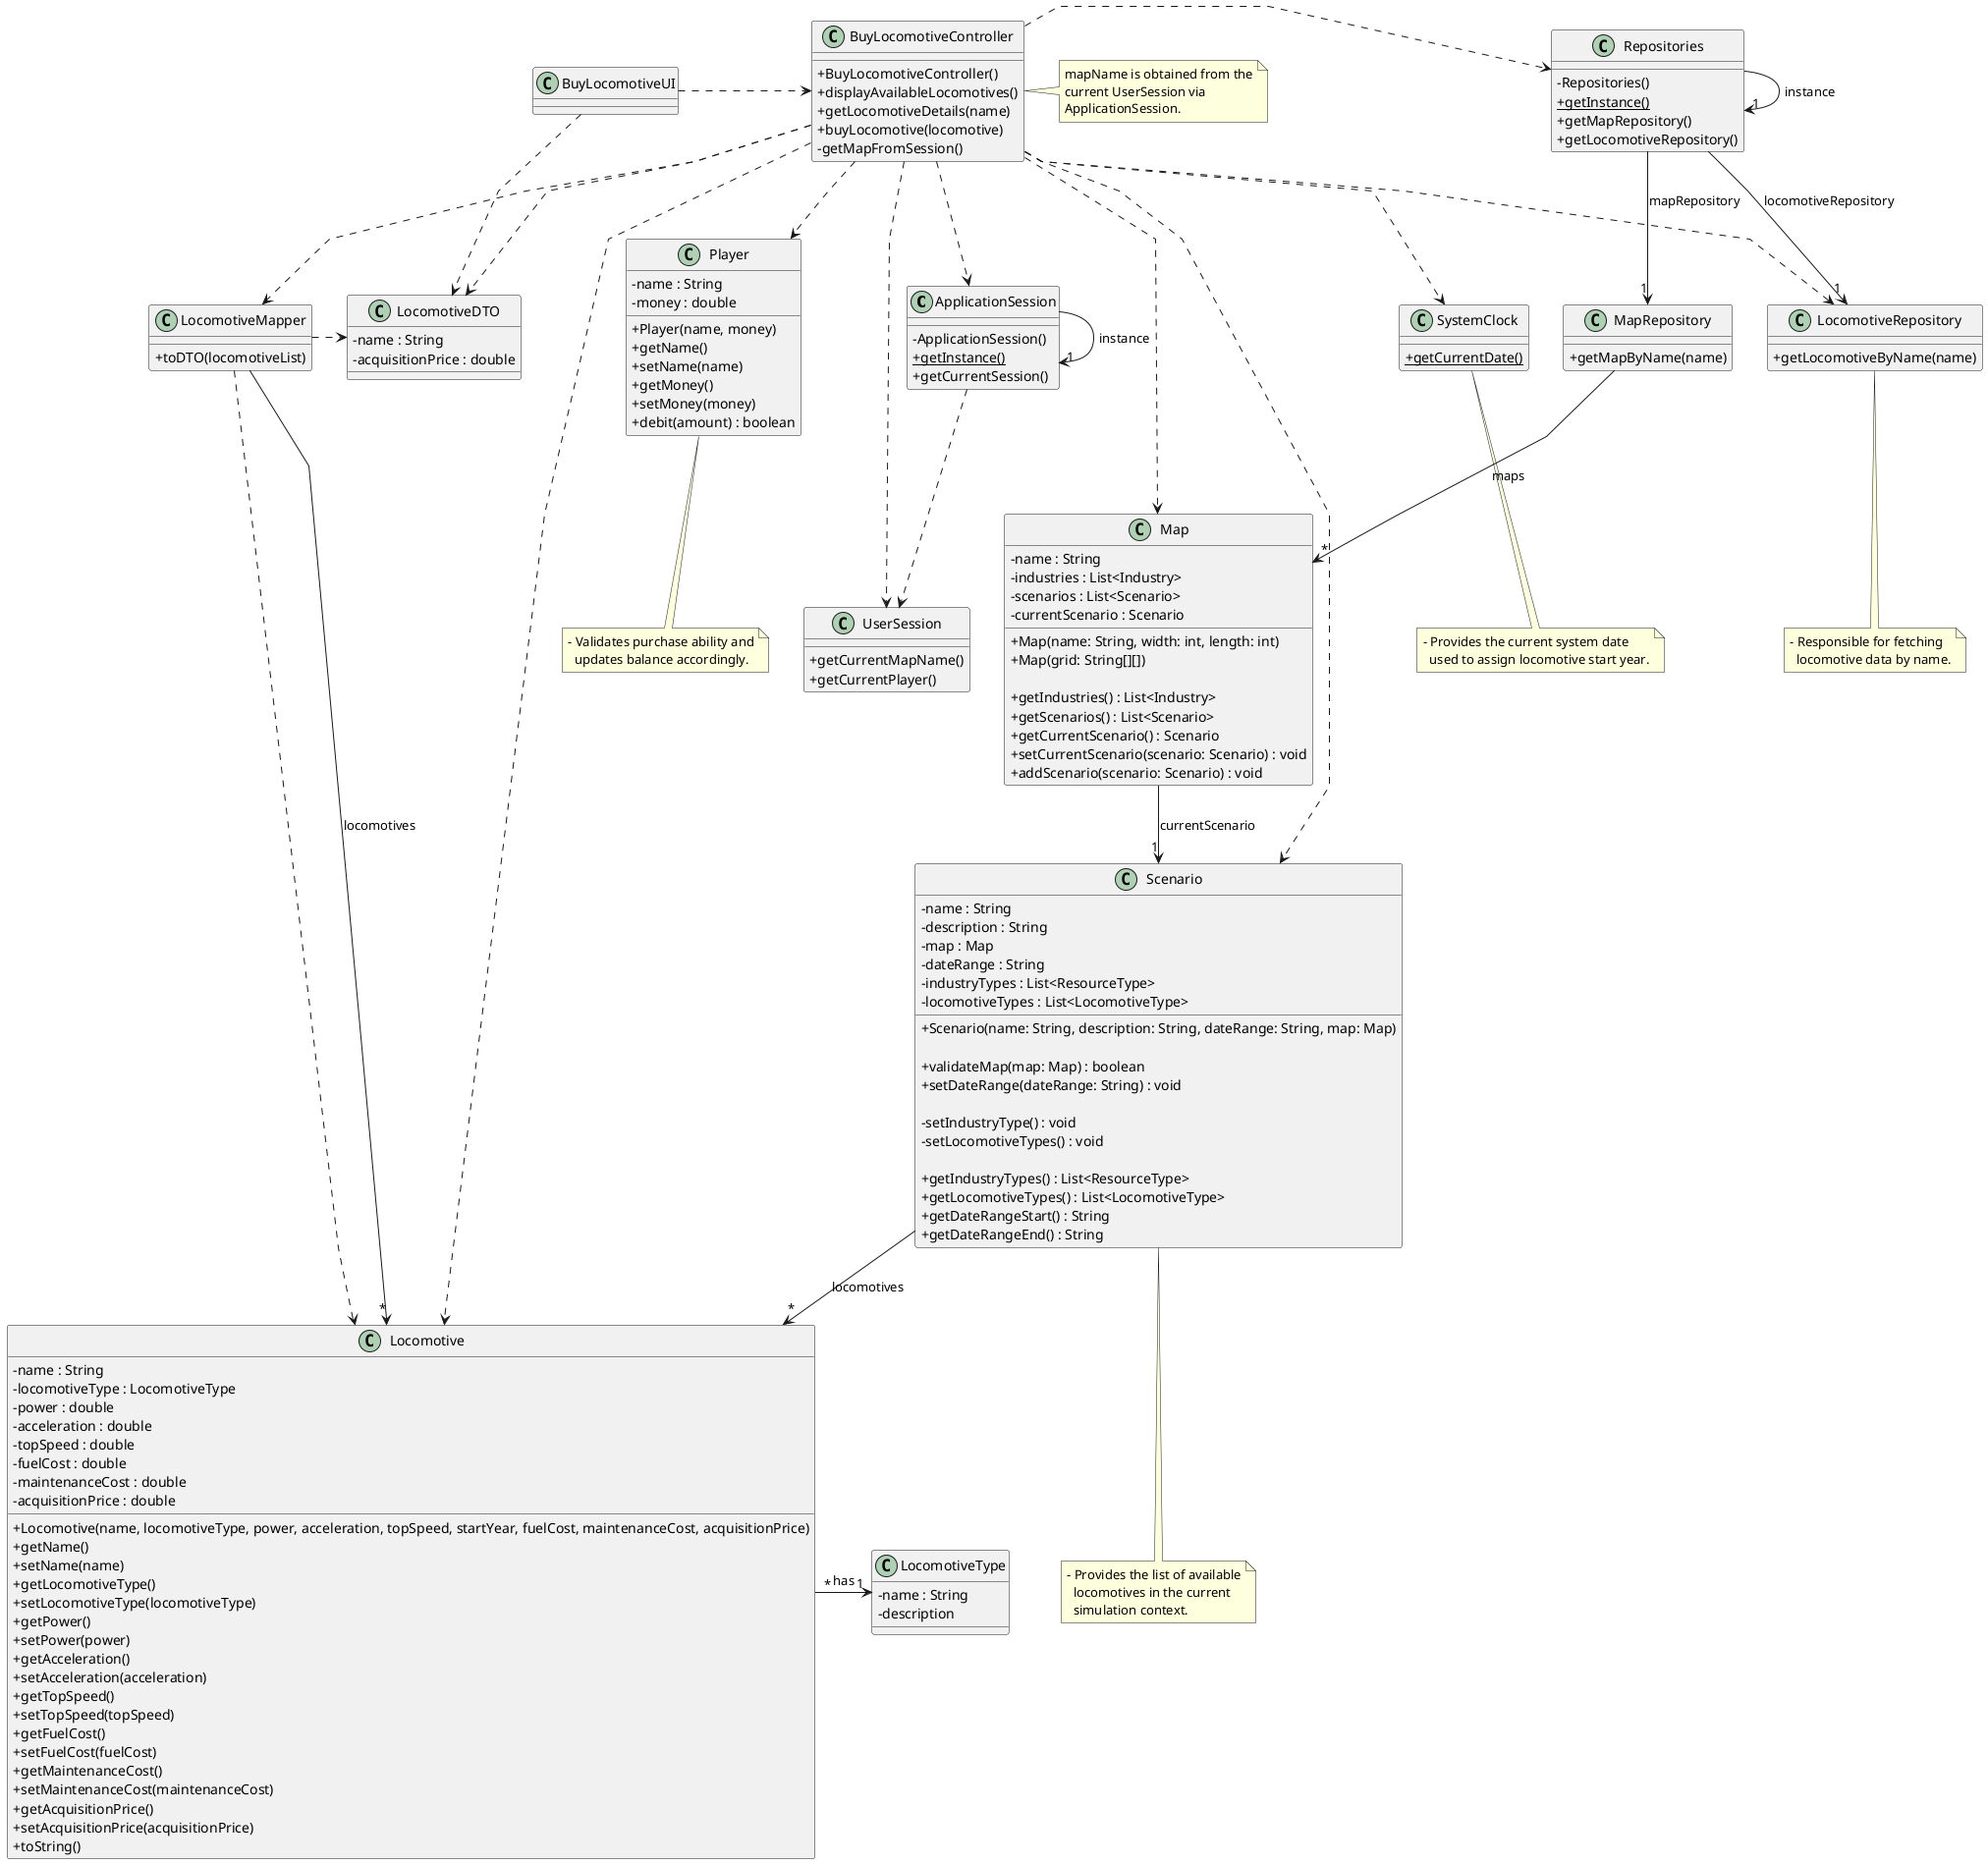 @startuml
skinparam packageStyle rectangle
skinparam shadowing false
skinparam linetype polyline
skinparam classAttributeIconSize 0

class ApplicationSession {
    - ApplicationSession()
    + {static} getInstance()
    + getCurrentSession()
}

class UserSession {
    + getCurrentMapName()
    + getCurrentPlayer()
}

class Repositories {
    - Repositories()
    + {static} getInstance()
    + getMapRepository()
    + getLocomotiveRepository()
}

class MapRepository {
    + getMapByName(name)
}

class LocomotiveRepository {
    + getLocomotiveByName(name)
}

class Map {
    - name : String
    - industries : List<Industry>
    - scenarios : List<Scenario>
    - currentScenario : Scenario

    + Map(name: String, width: int, length: int)
    + Map(grid: String[][])

    + getIndustries() : List<Industry>
    + getScenarios() : List<Scenario>
    + getCurrentScenario() : Scenario
    + setCurrentScenario(scenario: Scenario) : void
    + addScenario(scenario: Scenario) : void
}



class Scenario {
    - name : String
    - description : String
    - map : Map
    - dateRange : String
    - industryTypes : List<ResourceType>
    - locomotiveTypes : List<LocomotiveType>

    + Scenario(name: String, description: String, dateRange: String, map: Map)

    + validateMap(map: Map) : boolean
    + setDateRange(dateRange: String) : void

    - setIndustryType() : void
    - setLocomotiveTypes() : void

    + getIndustryTypes() : List<ResourceType>
    + getLocomotiveTypes() : List<LocomotiveType>
    + getDateRangeStart() : String
    + getDateRangeEnd() : String
}


class Locomotive {
    - name : String
    - locomotiveType : LocomotiveType
    - power : double
    - acceleration : double
    - topSpeed : double
    - fuelCost : double
    - maintenanceCost : double
    - acquisitionPrice : double
    + Locomotive(name, locomotiveType, power, acceleration, topSpeed, startYear, fuelCost, maintenanceCost, acquisitionPrice)
    + getName()
    + setName(name)
    + getLocomotiveType()
    + setLocomotiveType(locomotiveType)
    + getPower()
    + setPower(power)
    + getAcceleration()
    + setAcceleration(acceleration)
    + getTopSpeed()
    + setTopSpeed(topSpeed)
    + getFuelCost()
    + setFuelCost(fuelCost)
    + getMaintenanceCost()
    + setMaintenanceCost(maintenanceCost)
    + getAcquisitionPrice()
    + setAcquisitionPrice(acquisitionPrice)
    + toString()
}

class LocomotiveType {
    - name : String
    - description
}

class LocomotiveDTO {
    - name : String
    - acquisitionPrice : double
}

class LocomotiveMapper {
    + toDTO(locomotiveList)
}

class Player {
    - name : String
    - money : double
    + Player(name, money)
    + getName()
    + setName(name)
    + getMoney()
    + setMoney(money)
    + debit(amount) : boolean

}


class SystemClock {
    + {static} getCurrentDate()
}

class BuyLocomotiveUI {
}

class BuyLocomotiveController {
    + BuyLocomotiveController()
    + displayAvailableLocomotives()
    + getLocomotiveDetails(name)
    + buyLocomotive(locomotive)
    - getMapFromSession()
}

BuyLocomotiveUI .> BuyLocomotiveController
BuyLocomotiveUI .> LocomotiveDTO

BuyLocomotiveController ..> ApplicationSession
BuyLocomotiveController ..> UserSession
BuyLocomotiveController ..> Map
BuyLocomotiveController ..> Scenario
BuyLocomotiveController ..> Locomotive
BuyLocomotiveController ..> LocomotiveMapper
BuyLocomotiveController ..> LocomotiveRepository
BuyLocomotiveController ..> Player
BuyLocomotiveController ..> SystemClock
BuyLocomotiveController .> Repositories
BuyLocomotiveController .> LocomotiveDTO

Repositories -> "1" Repositories : instance
Repositories --> "1" MapRepository : mapRepository
Repositories --> "1" LocomotiveRepository : locomotiveRepository

ApplicationSession -> "1" ApplicationSession : instance
ApplicationSession ..> UserSession

MapRepository --> "*" Map : maps
Map --> "1" Scenario : currentScenario
Scenario --> "*" Locomotive : locomotives

LocomotiveMapper .> Locomotive
LocomotiveMapper .> LocomotiveDTO
LocomotiveMapper --> "*" Locomotive : locomotives

Locomotive "*" -> "1" LocomotiveType : has

note right of BuyLocomotiveController
    mapName is obtained from the
    current UserSession via
    ApplicationSession.
end note

note bottom of Scenario
    - Provides the list of available
      locomotives in the current
      simulation context.
end note

note bottom of LocomotiveRepository
    - Responsible for fetching
      locomotive data by name.
end note

note bottom of Player
    - Validates purchase ability and
      updates balance accordingly.
end note

note bottom of SystemClock
    - Provides the current system date
      used to assign locomotive start year.
end note
@enduml

